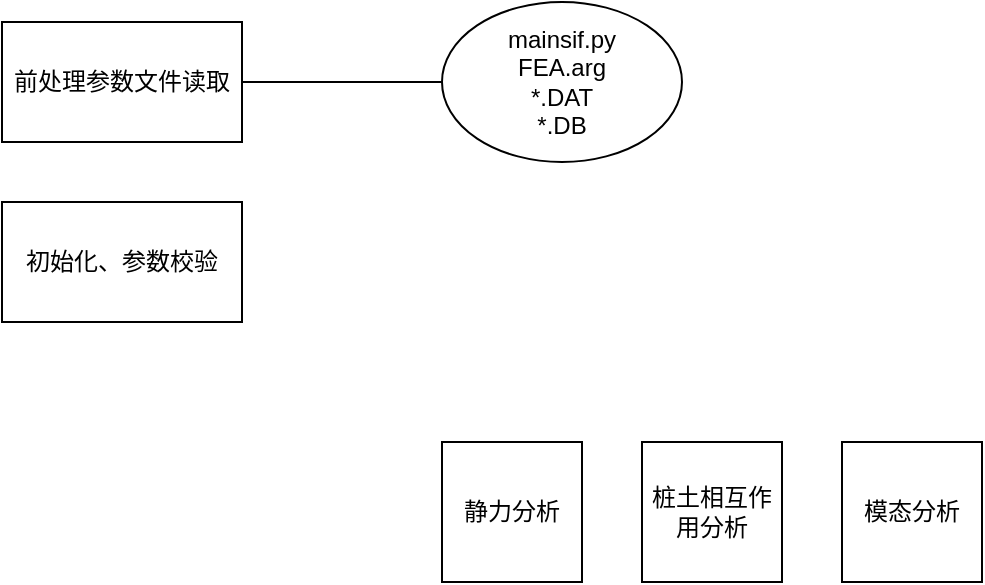 <mxfile version="28.2.3">
  <diagram name="Page-1" id="9HMh4EO05H7oTtYkU9SI">
    <mxGraphModel dx="878" dy="568" grid="1" gridSize="10" guides="1" tooltips="1" connect="1" arrows="1" fold="1" page="1" pageScale="1" pageWidth="827" pageHeight="1169" math="0" shadow="0">
      <root>
        <mxCell id="0" />
        <mxCell id="1" parent="0" />
        <mxCell id="oBnjBesArjTpfoqyC0Vt-4" style="edgeStyle=orthogonalEdgeStyle;rounded=0;orthogonalLoop=1;jettySize=auto;html=1;entryX=0;entryY=0.5;entryDx=0;entryDy=0;shape=filledEdge;fillColor=default;strokeColor=default;endArrow=none;endFill=0;" edge="1" parent="1" source="oBnjBesArjTpfoqyC0Vt-1" target="oBnjBesArjTpfoqyC0Vt-3">
          <mxGeometry relative="1" as="geometry" />
        </mxCell>
        <mxCell id="oBnjBesArjTpfoqyC0Vt-1" value="前处理参数文件读取" style="rounded=0;whiteSpace=wrap;html=1;textShadow=0;" vertex="1" parent="1">
          <mxGeometry x="280" y="100" width="120" height="60" as="geometry" />
        </mxCell>
        <mxCell id="oBnjBesArjTpfoqyC0Vt-2" value="初始化、参数校验" style="rounded=0;whiteSpace=wrap;html=1;textShadow=0;" vertex="1" parent="1">
          <mxGeometry x="280" y="190" width="120" height="60" as="geometry" />
        </mxCell>
        <mxCell id="oBnjBesArjTpfoqyC0Vt-3" value="mainsif.py&lt;div&gt;FEA.arg&lt;/div&gt;&lt;div&gt;*.DAT&lt;/div&gt;&lt;div&gt;*.DB&lt;/div&gt;" style="ellipse;whiteSpace=wrap;html=1;" vertex="1" parent="1">
          <mxGeometry x="500" y="90" width="120" height="80" as="geometry" />
        </mxCell>
        <mxCell id="oBnjBesArjTpfoqyC0Vt-5" value="静力分析" style="whiteSpace=wrap;html=1;aspect=fixed;" vertex="1" parent="1">
          <mxGeometry x="500" y="310" width="70" height="70" as="geometry" />
        </mxCell>
        <mxCell id="oBnjBesArjTpfoqyC0Vt-6" value="桩土相互作用分析" style="whiteSpace=wrap;html=1;aspect=fixed;" vertex="1" parent="1">
          <mxGeometry x="600" y="310" width="70" height="70" as="geometry" />
        </mxCell>
        <mxCell id="oBnjBesArjTpfoqyC0Vt-7" value="模态分析" style="whiteSpace=wrap;html=1;aspect=fixed;" vertex="1" parent="1">
          <mxGeometry x="700" y="310" width="70" height="70" as="geometry" />
        </mxCell>
      </root>
    </mxGraphModel>
  </diagram>
</mxfile>
